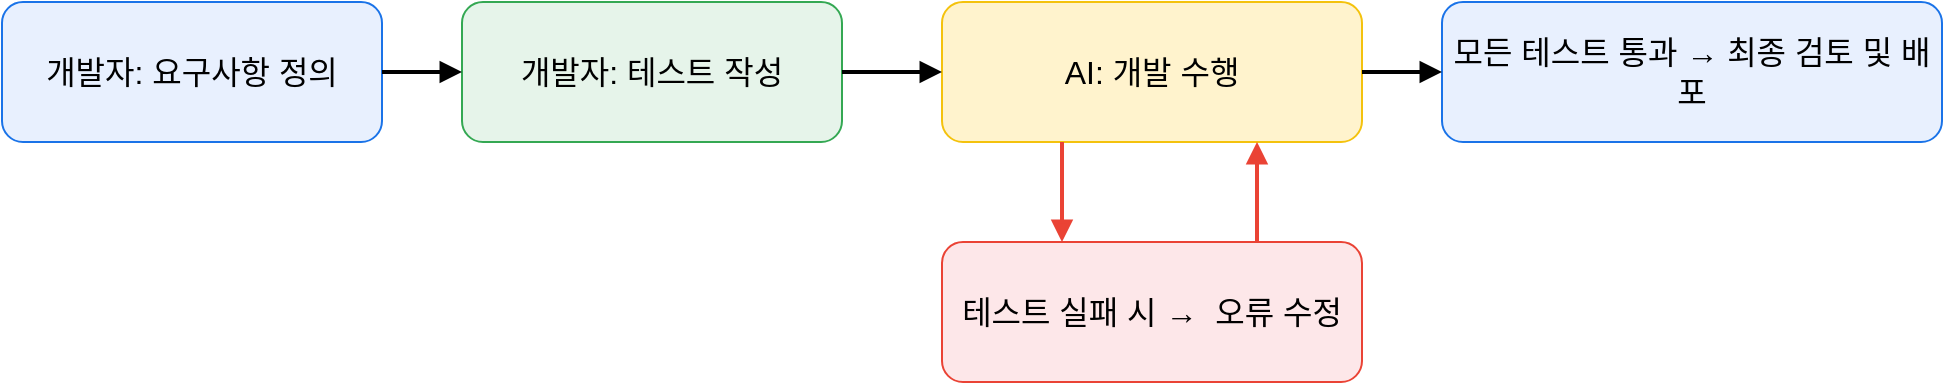 <mxfile>
    <diagram id="vibe-coding-flow" name="Vibe Coding Flow">
        <mxGraphModel dx="978" dy="926" grid="1" gridSize="10" guides="1" tooltips="1" connect="1" arrows="1" fold="1" page="1" pageScale="1" pageWidth="1920" pageHeight="1080" math="0" shadow="0">
            <root>
                <mxCell id="0"/>
                <mxCell id="1" parent="0"/>
                <mxCell id="n1" value="개발자: 요구사항 정의" style="rounded=1;whiteSpace=wrap;html=1;fillColor=#e8f0fe;strokeColor=#1a73e8;fontSize=16;align=center;fontColor=#000000;" parent="1" vertex="1">
                    <mxGeometry x="120" y="200" width="190" height="70" as="geometry"/>
                </mxCell>
                <mxCell id="n2" value="개발자: 테스트 작성" style="rounded=1;whiteSpace=wrap;html=1;fillColor=#e6f4ea;strokeColor=#34a853;fontSize=16;align=center;fontColor=#000000;" parent="1" vertex="1">
                    <mxGeometry x="350" y="200" width="190" height="70" as="geometry"/>
                </mxCell>
                <mxCell id="n3" value="AI: 개발 수행" style="rounded=1;whiteSpace=wrap;html=1;fillColor=#fff3cd;strokeColor=#f4c20d;fontSize=16;align=center;fontColor=#000000;" parent="1" vertex="1">
                    <mxGeometry x="590" y="200" width="210" height="70" as="geometry"/>
                </mxCell>
                <mxCell id="n4" value="테스트 실패 시 →&amp;nbsp;&amp;nbsp;오류 수정" style="rounded=1;whiteSpace=wrap;html=1;fillColor=#fde7e9;strokeColor=#ea4335;fontSize=16;align=center;fontColor=#000000;" parent="1" vertex="1">
                    <mxGeometry x="590" y="320" width="210" height="70" as="geometry"/>
                </mxCell>
                <mxCell id="n5" value="모든 테스트 통과 → 최종 검토 및 배포" style="rounded=1;whiteSpace=wrap;html=1;fillColor=#e8f0fe;strokeColor=#1a73e8;fontSize=16;align=center;fontColor=#000000;" parent="1" vertex="1">
                    <mxGeometry x="840" y="200" width="250" height="70" as="geometry"/>
                </mxCell>
                <mxCell id="e1" style="edgeStyle=orthogonalEdgeStyle;rounded=0;orthogonalLoop=1;jettySize=auto;html=1;endArrow=block;endFill=1;strokeWidth=2;fontColor=#000000;" parent="1" source="n1" target="n2" edge="1">
                    <mxGeometry relative="1" as="geometry"/>
                </mxCell>
                <mxCell id="e2" style="edgeStyle=orthogonalEdgeStyle;rounded=0;orthogonalLoop=1;jettySize=auto;html=1;endArrow=block;endFill=1;strokeWidth=2;fontColor=#000000;" parent="1" source="n2" target="n3" edge="1">
                    <mxGeometry relative="1" as="geometry"/>
                </mxCell>
                <mxCell id="e3" style="edgeStyle=orthogonalEdgeStyle;rounded=0;orthogonalLoop=1;jettySize=auto;html=1;endArrow=block;endFill=1;strokeWidth=2;fontColor=#000000;" parent="1" source="n3" target="n5" edge="1">
                    <mxGeometry relative="1" as="geometry"/>
                </mxCell>
                <mxCell id="e4" style="edgeStyle=orthogonalEdgeStyle;rounded=0;orthogonalLoop=1;jettySize=auto;html=1;endArrow=block;endFill=1;strokeDasharray=4 4;strokeColor=#ea4335;strokeWidth=2;fontColor=#000000;" parent="1" source="n3" target="n4" edge="1">
                    <mxGeometry relative="1" as="geometry">
                        <Array as="points">
                            <mxPoint x="650" y="290"/>
                            <mxPoint x="650" y="290"/>
                        </Array>
                    </mxGeometry>
                </mxCell>
                <mxCell id="e5" style="edgeStyle=orthogonalEdgeStyle;rounded=0;orthogonalLoop=1;jettySize=auto;html=1;endArrow=block;endFill=1;strokeDasharray=4 4;strokeColor=#ea4335;strokeWidth=2;fontColor=#000000;entryX=0.75;entryY=1;entryDx=0;entryDy=0;" parent="1" source="n4" edge="1" target="n3">
                    <mxGeometry relative="1" as="geometry">
                        <mxPoint x="850" y="270" as="targetPoint"/>
                        <Array as="points">
                            <mxPoint x="710" y="370"/>
                            <mxPoint x="710" y="370"/>
                        </Array>
                    </mxGeometry>
                </mxCell>
            </root>
        </mxGraphModel>
    </diagram>
</mxfile>